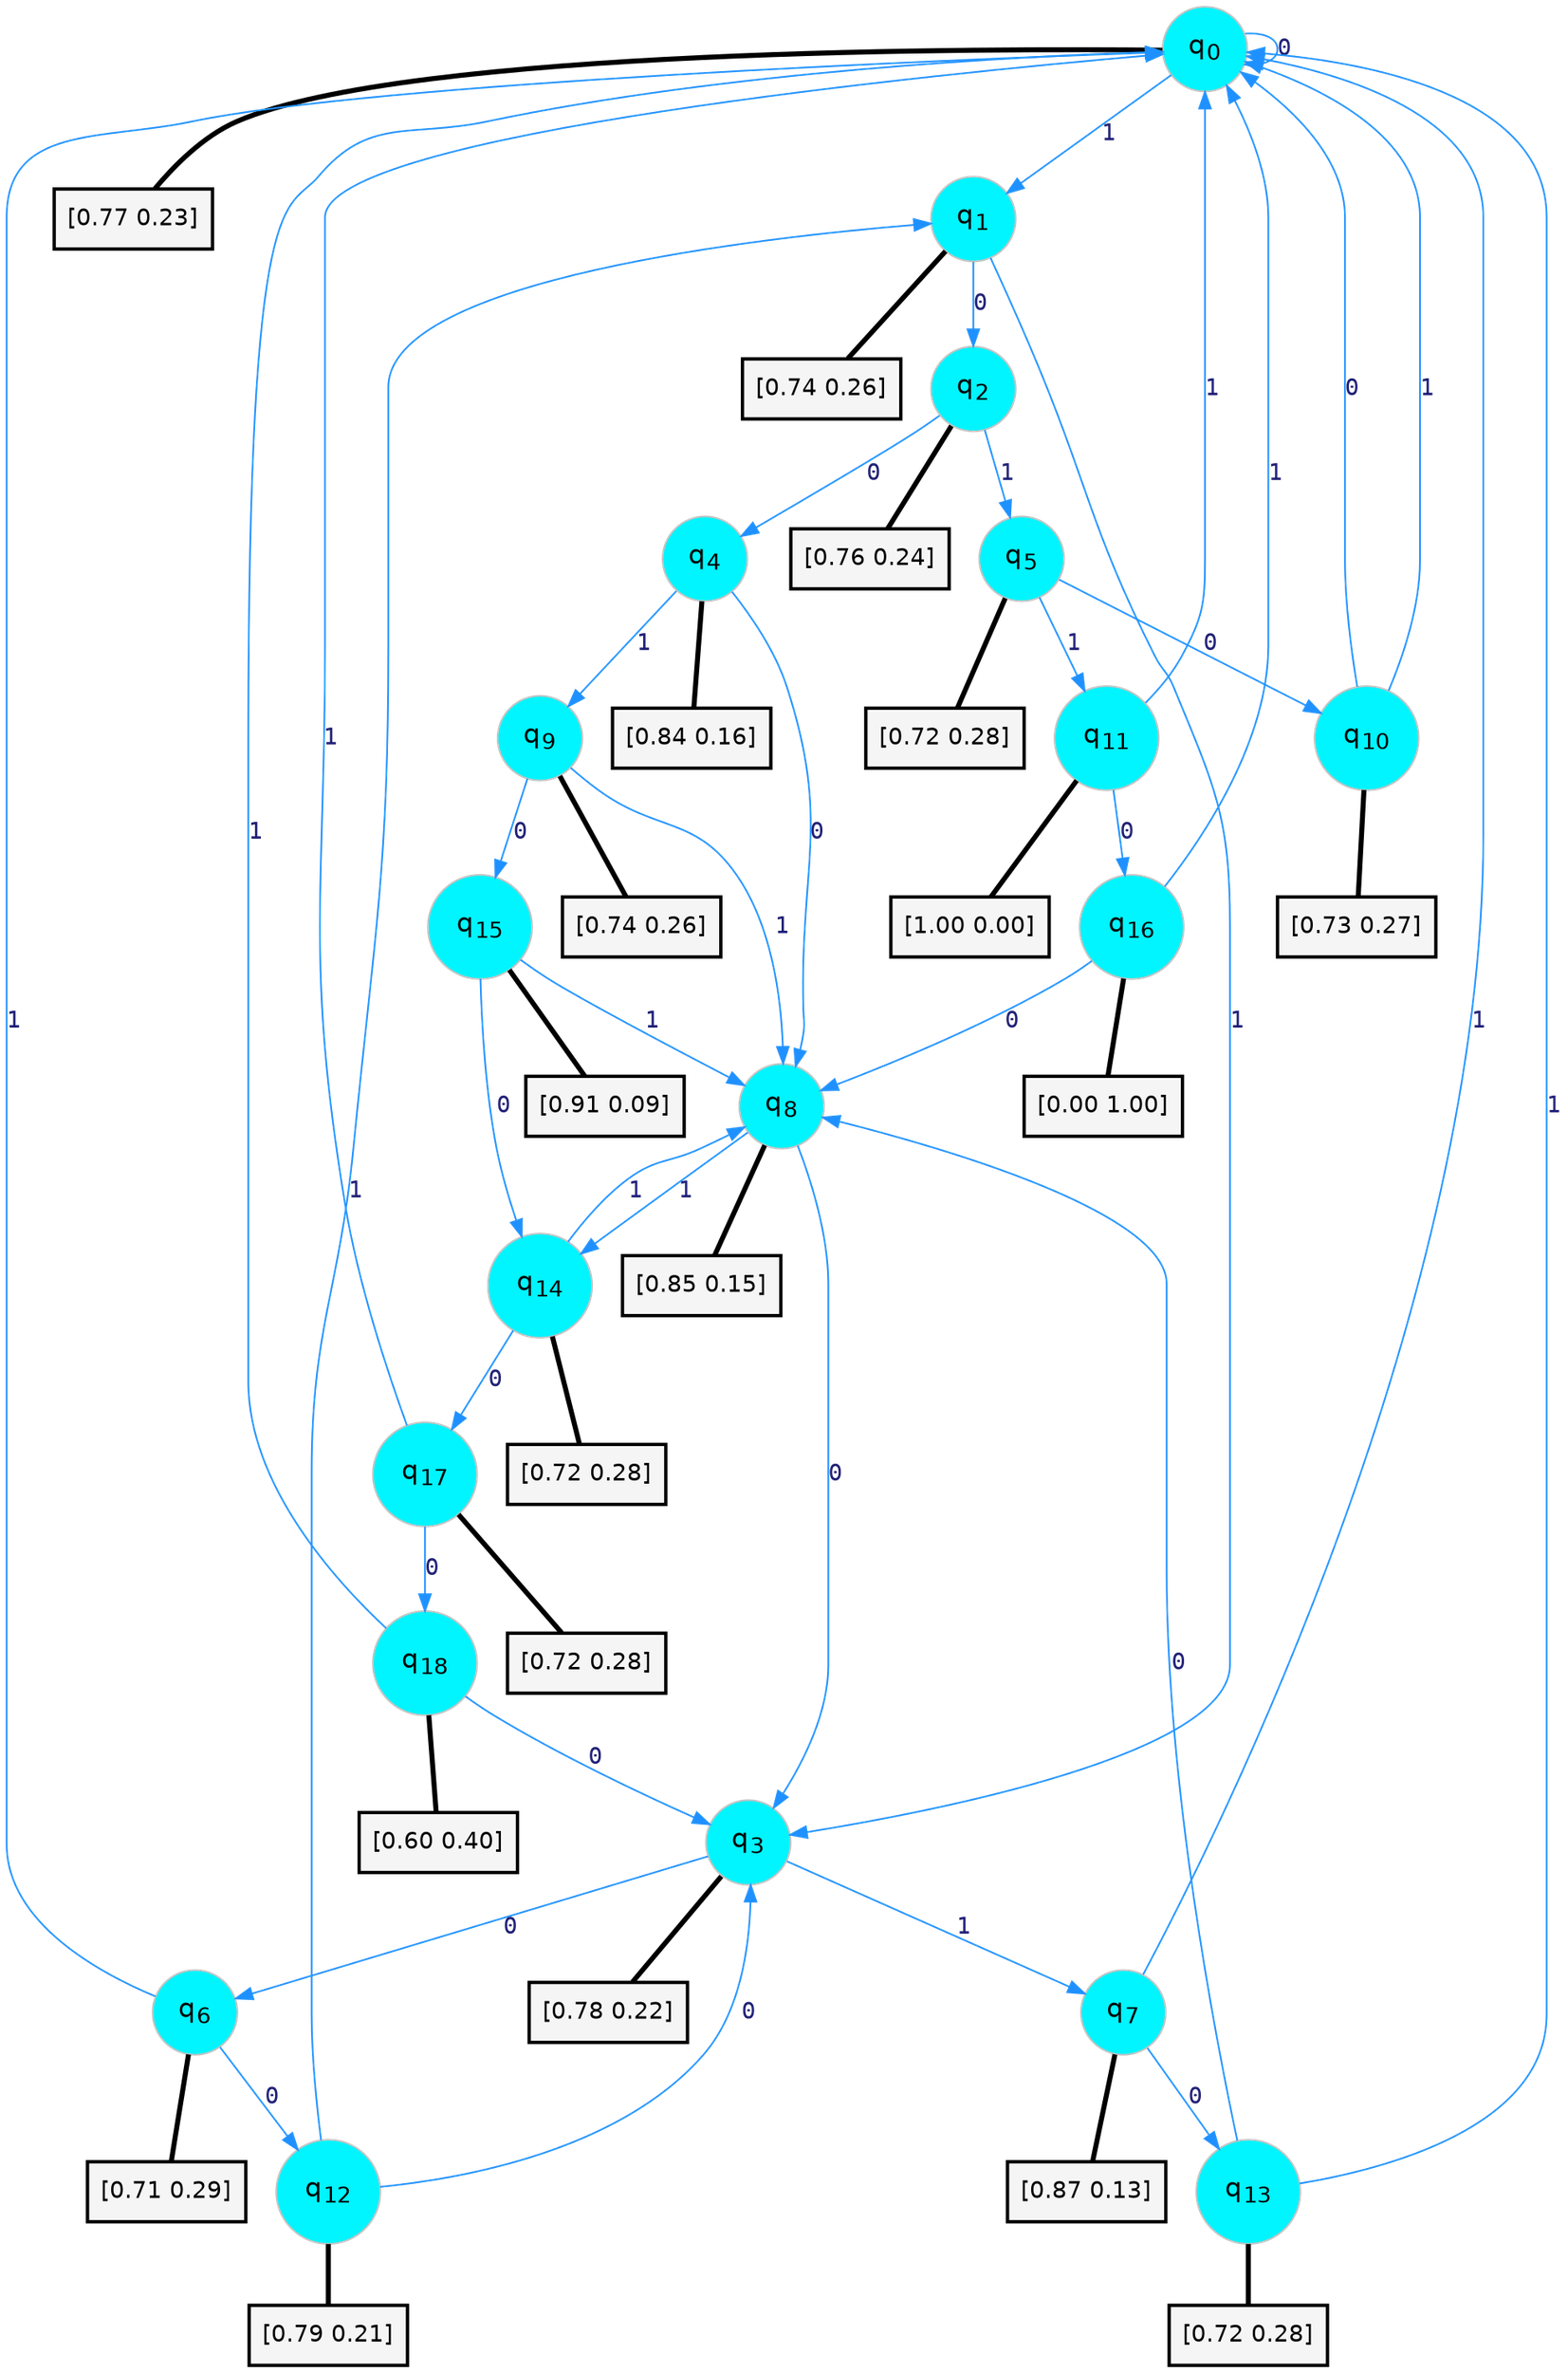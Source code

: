 digraph G {
graph [
bgcolor=transparent, dpi=300, rankdir=TD, size="40,25"];
node [
color=gray, fillcolor=turquoise1, fontcolor=black, fontname=Helvetica, fontsize=16, fontweight=bold, shape=circle, style=filled];
edge [
arrowsize=1, color=dodgerblue1, fontcolor=midnightblue, fontname=courier, fontweight=bold, penwidth=1, style=solid, weight=20];
0[label=<q<SUB>0</SUB>>];
1[label=<q<SUB>1</SUB>>];
2[label=<q<SUB>2</SUB>>];
3[label=<q<SUB>3</SUB>>];
4[label=<q<SUB>4</SUB>>];
5[label=<q<SUB>5</SUB>>];
6[label=<q<SUB>6</SUB>>];
7[label=<q<SUB>7</SUB>>];
8[label=<q<SUB>8</SUB>>];
9[label=<q<SUB>9</SUB>>];
10[label=<q<SUB>10</SUB>>];
11[label=<q<SUB>11</SUB>>];
12[label=<q<SUB>12</SUB>>];
13[label=<q<SUB>13</SUB>>];
14[label=<q<SUB>14</SUB>>];
15[label=<q<SUB>15</SUB>>];
16[label=<q<SUB>16</SUB>>];
17[label=<q<SUB>17</SUB>>];
18[label=<q<SUB>18</SUB>>];
19[label="[0.77 0.23]", shape=box,fontcolor=black, fontname=Helvetica, fontsize=14, penwidth=2, fillcolor=whitesmoke,color=black];
20[label="[0.74 0.26]", shape=box,fontcolor=black, fontname=Helvetica, fontsize=14, penwidth=2, fillcolor=whitesmoke,color=black];
21[label="[0.76 0.24]", shape=box,fontcolor=black, fontname=Helvetica, fontsize=14, penwidth=2, fillcolor=whitesmoke,color=black];
22[label="[0.78 0.22]", shape=box,fontcolor=black, fontname=Helvetica, fontsize=14, penwidth=2, fillcolor=whitesmoke,color=black];
23[label="[0.84 0.16]", shape=box,fontcolor=black, fontname=Helvetica, fontsize=14, penwidth=2, fillcolor=whitesmoke,color=black];
24[label="[0.72 0.28]", shape=box,fontcolor=black, fontname=Helvetica, fontsize=14, penwidth=2, fillcolor=whitesmoke,color=black];
25[label="[0.71 0.29]", shape=box,fontcolor=black, fontname=Helvetica, fontsize=14, penwidth=2, fillcolor=whitesmoke,color=black];
26[label="[0.87 0.13]", shape=box,fontcolor=black, fontname=Helvetica, fontsize=14, penwidth=2, fillcolor=whitesmoke,color=black];
27[label="[0.85 0.15]", shape=box,fontcolor=black, fontname=Helvetica, fontsize=14, penwidth=2, fillcolor=whitesmoke,color=black];
28[label="[0.74 0.26]", shape=box,fontcolor=black, fontname=Helvetica, fontsize=14, penwidth=2, fillcolor=whitesmoke,color=black];
29[label="[0.73 0.27]", shape=box,fontcolor=black, fontname=Helvetica, fontsize=14, penwidth=2, fillcolor=whitesmoke,color=black];
30[label="[1.00 0.00]", shape=box,fontcolor=black, fontname=Helvetica, fontsize=14, penwidth=2, fillcolor=whitesmoke,color=black];
31[label="[0.79 0.21]", shape=box,fontcolor=black, fontname=Helvetica, fontsize=14, penwidth=2, fillcolor=whitesmoke,color=black];
32[label="[0.72 0.28]", shape=box,fontcolor=black, fontname=Helvetica, fontsize=14, penwidth=2, fillcolor=whitesmoke,color=black];
33[label="[0.72 0.28]", shape=box,fontcolor=black, fontname=Helvetica, fontsize=14, penwidth=2, fillcolor=whitesmoke,color=black];
34[label="[0.91 0.09]", shape=box,fontcolor=black, fontname=Helvetica, fontsize=14, penwidth=2, fillcolor=whitesmoke,color=black];
35[label="[0.00 1.00]", shape=box,fontcolor=black, fontname=Helvetica, fontsize=14, penwidth=2, fillcolor=whitesmoke,color=black];
36[label="[0.72 0.28]", shape=box,fontcolor=black, fontname=Helvetica, fontsize=14, penwidth=2, fillcolor=whitesmoke,color=black];
37[label="[0.60 0.40]", shape=box,fontcolor=black, fontname=Helvetica, fontsize=14, penwidth=2, fillcolor=whitesmoke,color=black];
0->0 [label=0];
0->1 [label=1];
0->19 [arrowhead=none, penwidth=3,color=black];
1->2 [label=0];
1->3 [label=1];
1->20 [arrowhead=none, penwidth=3,color=black];
2->4 [label=0];
2->5 [label=1];
2->21 [arrowhead=none, penwidth=3,color=black];
3->6 [label=0];
3->7 [label=1];
3->22 [arrowhead=none, penwidth=3,color=black];
4->8 [label=0];
4->9 [label=1];
4->23 [arrowhead=none, penwidth=3,color=black];
5->10 [label=0];
5->11 [label=1];
5->24 [arrowhead=none, penwidth=3,color=black];
6->12 [label=0];
6->0 [label=1];
6->25 [arrowhead=none, penwidth=3,color=black];
7->13 [label=0];
7->0 [label=1];
7->26 [arrowhead=none, penwidth=3,color=black];
8->3 [label=0];
8->14 [label=1];
8->27 [arrowhead=none, penwidth=3,color=black];
9->15 [label=0];
9->8 [label=1];
9->28 [arrowhead=none, penwidth=3,color=black];
10->0 [label=0];
10->0 [label=1];
10->29 [arrowhead=none, penwidth=3,color=black];
11->16 [label=0];
11->0 [label=1];
11->30 [arrowhead=none, penwidth=3,color=black];
12->3 [label=0];
12->1 [label=1];
12->31 [arrowhead=none, penwidth=3,color=black];
13->8 [label=0];
13->0 [label=1];
13->32 [arrowhead=none, penwidth=3,color=black];
14->17 [label=0];
14->8 [label=1];
14->33 [arrowhead=none, penwidth=3,color=black];
15->14 [label=0];
15->8 [label=1];
15->34 [arrowhead=none, penwidth=3,color=black];
16->8 [label=0];
16->0 [label=1];
16->35 [arrowhead=none, penwidth=3,color=black];
17->18 [label=0];
17->0 [label=1];
17->36 [arrowhead=none, penwidth=3,color=black];
18->3 [label=0];
18->0 [label=1];
18->37 [arrowhead=none, penwidth=3,color=black];
}
